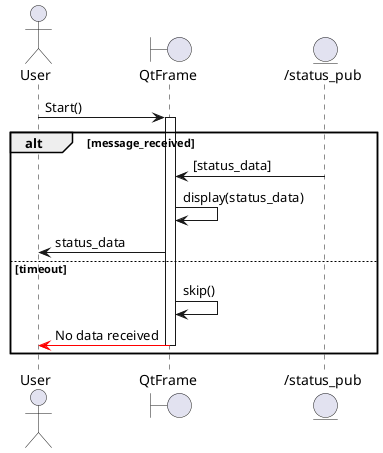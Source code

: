 @startuml
actor User as user
boundary QtFrame as qt_frame
entity "/status_pub" as status_pub
user -> qt_frame: Start()
activate qt_frame
alt message_received
	status_pub -> qt_frame: [status_data]
	qt_frame -> qt_frame: display(status_data)
	qt_frame -> user: status_data
else timeout
	qt_frame -> qt_frame: skip()
	qt_frame -[#red]> user:  No data received
	deactivate qt_frame
end
@enduml
